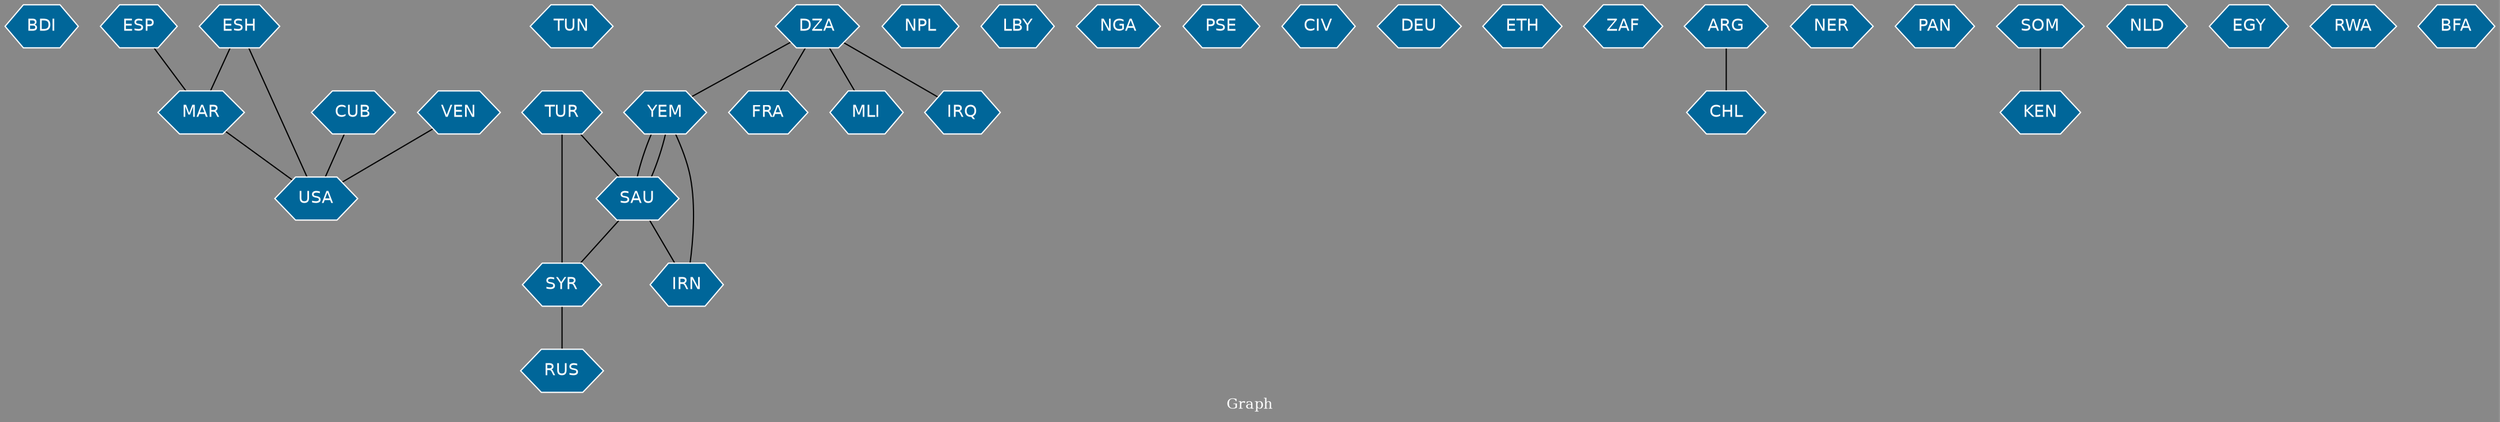 // Countries together in item graph
graph {
	graph [bgcolor="#888888" fontcolor=white fontsize=12 label="Graph" outputorder=edgesfirst overlap=prism]
	node [color=white fillcolor="#006699" fontcolor=white fontname=Helvetica shape=hexagon style=filled]
	edge [arrowhead=open color=black fontcolor=white fontname=Courier fontsize=12]
		BDI [label=BDI]
		MAR [label=MAR]
		TUN [label=TUN]
		YEM [label=YEM]
		SYR [label=SYR]
		RUS [label=RUS]
		NPL [label=NPL]
		ESH [label=ESH]
		LBY [label=LBY]
		NGA [label=NGA]
		IRN [label=IRN]
		PSE [label=PSE]
		CUB [label=CUB]
		USA [label=USA]
		CIV [label=CIV]
		FRA [label=FRA]
		DEU [label=DEU]
		ETH [label=ETH]
		TUR [label=TUR]
		SAU [label=SAU]
		ZAF [label=ZAF]
		ARG [label=ARG]
		CHL [label=CHL]
		NER [label=NER]
		DZA [label=DZA]
		PAN [label=PAN]
		KEN [label=KEN]
		NLD [label=NLD]
		SOM [label=SOM]
		EGY [label=EGY]
		VEN [label=VEN]
		MLI [label=MLI]
		ESP [label=ESP]
		RWA [label=RWA]
		IRQ [label=IRQ]
		BFA [label=BFA]
			ESP -- MAR [weight=1]
			ESH -- USA [weight=1]
			TUR -- SAU [weight=1]
			SOM -- KEN [weight=1]
			TUR -- SYR [weight=2]
			IRN -- YEM [weight=1]
			VEN -- USA [weight=1]
			DZA -- MLI [weight=1]
			DZA -- FRA [weight=1]
			ARG -- CHL [weight=1]
			SAU -- SYR [weight=1]
			DZA -- IRQ [weight=1]
			SAU -- YEM [weight=1]
			SYR -- RUS [weight=1]
			MAR -- USA [weight=1]
			DZA -- YEM [weight=1]
			CUB -- USA [weight=1]
			ESH -- MAR [weight=2]
			SAU -- IRN [weight=1]
			YEM -- SAU [weight=1]
}